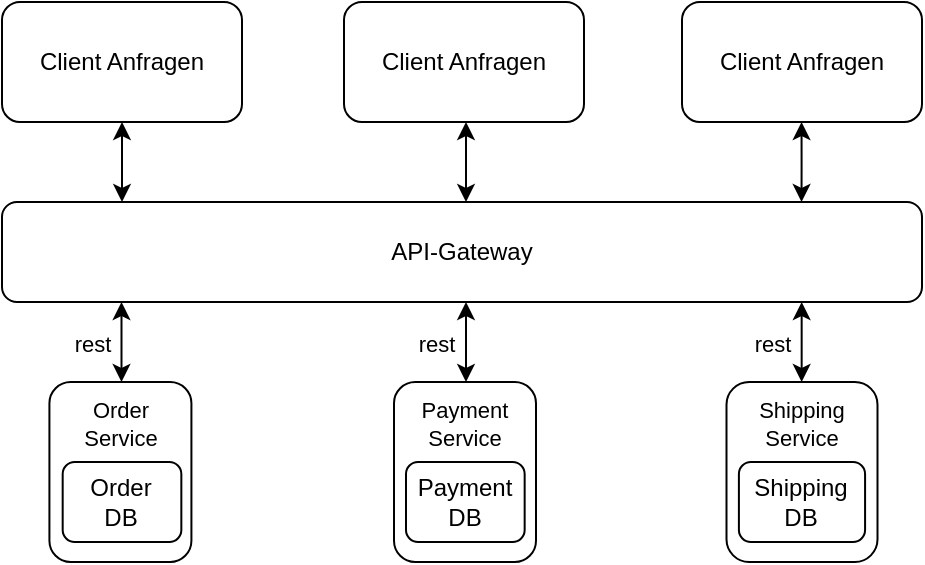 <mxfile version="26.0.5">
  <diagram name="Seite-1" id="M-o3aS57c-1qL8Xr9ur_">
    <mxGraphModel dx="988" dy="523" grid="1" gridSize="10" guides="1" tooltips="1" connect="1" arrows="1" fold="1" page="1" pageScale="1" pageWidth="583" pageHeight="413" math="0" shadow="0">
      <root>
        <mxCell id="0" />
        <mxCell id="1" parent="0" />
        <mxCell id="ATyxKJeGwojh5BwoMABa-1" value="Client Anfragen" style="rounded=1;whiteSpace=wrap;html=1;" parent="1" vertex="1">
          <mxGeometry x="60" y="40" width="120" height="60" as="geometry" />
        </mxCell>
        <mxCell id="ATyxKJeGwojh5BwoMABa-2" value="Client Anfragen" style="rounded=1;whiteSpace=wrap;html=1;" parent="1" vertex="1">
          <mxGeometry x="231" y="40" width="120" height="60" as="geometry" />
        </mxCell>
        <mxCell id="ATyxKJeGwojh5BwoMABa-3" value="Client Anfragen" style="rounded=1;whiteSpace=wrap;html=1;" parent="1" vertex="1">
          <mxGeometry x="400" y="40" width="120" height="60" as="geometry" />
        </mxCell>
        <mxCell id="ATyxKJeGwojh5BwoMABa-4" value="API-Gateway" style="rounded=1;whiteSpace=wrap;html=1;movable=0;resizable=0;rotatable=0;deletable=0;editable=0;locked=1;connectable=0;" parent="1" vertex="1">
          <mxGeometry x="60" y="140" width="460" height="50" as="geometry" />
        </mxCell>
        <mxCell id="ATyxKJeGwojh5BwoMABa-5" style="edgeStyle=orthogonalEdgeStyle;rounded=0;orthogonalLoop=1;jettySize=auto;html=1;startArrow=classic;startFill=1;" parent="1" source="ATyxKJeGwojh5BwoMABa-1" edge="1">
          <mxGeometry relative="1" as="geometry">
            <mxPoint x="120" y="140" as="targetPoint" />
          </mxGeometry>
        </mxCell>
        <mxCell id="ATyxKJeGwojh5BwoMABa-6" style="edgeStyle=orthogonalEdgeStyle;rounded=0;orthogonalLoop=1;jettySize=auto;html=1;startArrow=classic;startFill=1;" parent="1" edge="1">
          <mxGeometry relative="1" as="geometry">
            <mxPoint x="292" y="100" as="sourcePoint" />
            <mxPoint x="292" y="140" as="targetPoint" />
            <Array as="points">
              <mxPoint x="292" y="121" />
              <mxPoint x="292" y="121" />
            </Array>
          </mxGeometry>
        </mxCell>
        <mxCell id="ATyxKJeGwojh5BwoMABa-7" style="edgeStyle=orthogonalEdgeStyle;rounded=0;orthogonalLoop=1;jettySize=auto;html=1;startArrow=classic;startFill=1;" parent="1" edge="1">
          <mxGeometry relative="1" as="geometry">
            <mxPoint x="459.77" y="100" as="sourcePoint" />
            <mxPoint x="459.77" y="140" as="targetPoint" />
            <Array as="points">
              <mxPoint x="460" y="121" />
              <mxPoint x="460" y="121" />
            </Array>
          </mxGeometry>
        </mxCell>
        <mxCell id="ATyxKJeGwojh5BwoMABa-33" value="" style="group;movable=1;resizable=1;rotatable=1;deletable=1;editable=1;locked=0;connectable=1;verticalAlign=middle;" parent="1" vertex="1" connectable="0">
          <mxGeometry x="83.71" y="230" width="72.58" height="90" as="geometry" />
        </mxCell>
        <mxCell id="ATyxKJeGwojh5BwoMABa-34" value="&lt;font style=&quot;font-size: 11px;&quot;&gt;Order&lt;br&gt;Service&lt;/font&gt;" style="rounded=1;whiteSpace=wrap;html=1;verticalAlign=top;movable=1;resizable=1;rotatable=1;deletable=1;editable=1;locked=0;connectable=1;align=center;" parent="ATyxKJeGwojh5BwoMABa-33" vertex="1">
          <mxGeometry width="71" height="90" as="geometry" />
        </mxCell>
        <mxCell id="-XcwMfDg8jHggPkbmO__-9" value="Order&lt;div&gt;DB&lt;/div&gt;" style="rounded=1;whiteSpace=wrap;html=1;" vertex="1" parent="ATyxKJeGwojh5BwoMABa-33">
          <mxGeometry x="6.63" y="40" width="59.33" height="40" as="geometry" />
        </mxCell>
        <mxCell id="ATyxKJeGwojh5BwoMABa-46" style="rounded=0;orthogonalLoop=1;jettySize=auto;html=1;startArrow=classic;startFill=1;" parent="1" edge="1">
          <mxGeometry relative="1" as="geometry">
            <mxPoint x="119.75" y="190" as="sourcePoint" />
            <mxPoint x="119.75" y="230" as="targetPoint" />
          </mxGeometry>
        </mxCell>
        <mxCell id="ATyxKJeGwojh5BwoMABa-47" value="rest" style="edgeLabel;html=1;align=center;verticalAlign=middle;resizable=0;points=[];" parent="ATyxKJeGwojh5BwoMABa-46" vertex="1" connectable="0">
          <mxGeometry x="0.022" relative="1" as="geometry">
            <mxPoint x="-15" as="offset" />
          </mxGeometry>
        </mxCell>
        <mxCell id="-XcwMfDg8jHggPkbmO__-1" value="" style="group;movable=1;resizable=1;rotatable=1;deletable=1;editable=1;locked=0;connectable=1;verticalAlign=top;" vertex="1" connectable="0" parent="1">
          <mxGeometry x="256" y="230" width="71" height="90" as="geometry" />
        </mxCell>
        <mxCell id="-XcwMfDg8jHggPkbmO__-2" value="&lt;font style=&quot;font-size: 11px;&quot;&gt;Payment&lt;br&gt;Service&lt;/font&gt;" style="rounded=1;whiteSpace=wrap;html=1;verticalAlign=top;movable=1;resizable=1;rotatable=1;deletable=1;editable=1;locked=0;connectable=1;align=center;" vertex="1" parent="-XcwMfDg8jHggPkbmO__-1">
          <mxGeometry width="71" height="90" as="geometry" />
        </mxCell>
        <mxCell id="-XcwMfDg8jHggPkbmO__-11" value="Payment&lt;div&gt;DB&lt;/div&gt;" style="rounded=1;whiteSpace=wrap;html=1;" vertex="1" parent="-XcwMfDg8jHggPkbmO__-1">
          <mxGeometry x="6" y="40" width="59.33" height="40" as="geometry" />
        </mxCell>
        <mxCell id="-XcwMfDg8jHggPkbmO__-3" style="rounded=0;orthogonalLoop=1;jettySize=auto;html=1;startArrow=classic;startFill=1;" edge="1" parent="1">
          <mxGeometry relative="1" as="geometry">
            <mxPoint x="292" y="190" as="sourcePoint" />
            <mxPoint x="292" y="230" as="targetPoint" />
          </mxGeometry>
        </mxCell>
        <mxCell id="-XcwMfDg8jHggPkbmO__-4" value="rest" style="edgeLabel;html=1;align=center;verticalAlign=middle;resizable=0;points=[];" vertex="1" connectable="0" parent="-XcwMfDg8jHggPkbmO__-3">
          <mxGeometry x="0.022" relative="1" as="geometry">
            <mxPoint x="-15" as="offset" />
          </mxGeometry>
        </mxCell>
        <mxCell id="-XcwMfDg8jHggPkbmO__-5" value="" style="group;movable=1;resizable=1;rotatable=1;deletable=1;editable=1;locked=0;connectable=1;verticalAlign=middle;" vertex="1" connectable="0" parent="1">
          <mxGeometry x="422.25" y="230" width="75.5" height="90" as="geometry" />
        </mxCell>
        <mxCell id="-XcwMfDg8jHggPkbmO__-6" value="&lt;font style=&quot;font-size: 11px;&quot;&gt;Shipping&lt;br&gt;Service&lt;/font&gt;" style="rounded=1;whiteSpace=wrap;html=1;verticalAlign=top;movable=1;resizable=1;rotatable=1;deletable=1;editable=1;locked=0;connectable=1;align=center;" vertex="1" parent="-XcwMfDg8jHggPkbmO__-5">
          <mxGeometry width="75.5" height="90" as="geometry" />
        </mxCell>
        <mxCell id="-XcwMfDg8jHggPkbmO__-12" value="&lt;div&gt;Shipping&lt;/div&gt;&lt;div&gt;DB&lt;/div&gt;" style="rounded=1;whiteSpace=wrap;html=1;" vertex="1" parent="-XcwMfDg8jHggPkbmO__-5">
          <mxGeometry x="6.2" y="40" width="63.09" height="40" as="geometry" />
        </mxCell>
        <mxCell id="-XcwMfDg8jHggPkbmO__-7" style="rounded=0;orthogonalLoop=1;jettySize=auto;html=1;startArrow=classic;startFill=1;" edge="1" parent="1">
          <mxGeometry relative="1" as="geometry">
            <mxPoint x="459.83" y="190" as="sourcePoint" />
            <mxPoint x="459.83" y="230" as="targetPoint" />
          </mxGeometry>
        </mxCell>
        <mxCell id="-XcwMfDg8jHggPkbmO__-8" value="rest" style="edgeLabel;html=1;align=center;verticalAlign=middle;resizable=0;points=[];" vertex="1" connectable="0" parent="-XcwMfDg8jHggPkbmO__-7">
          <mxGeometry x="0.022" relative="1" as="geometry">
            <mxPoint x="-15" as="offset" />
          </mxGeometry>
        </mxCell>
      </root>
    </mxGraphModel>
  </diagram>
</mxfile>
